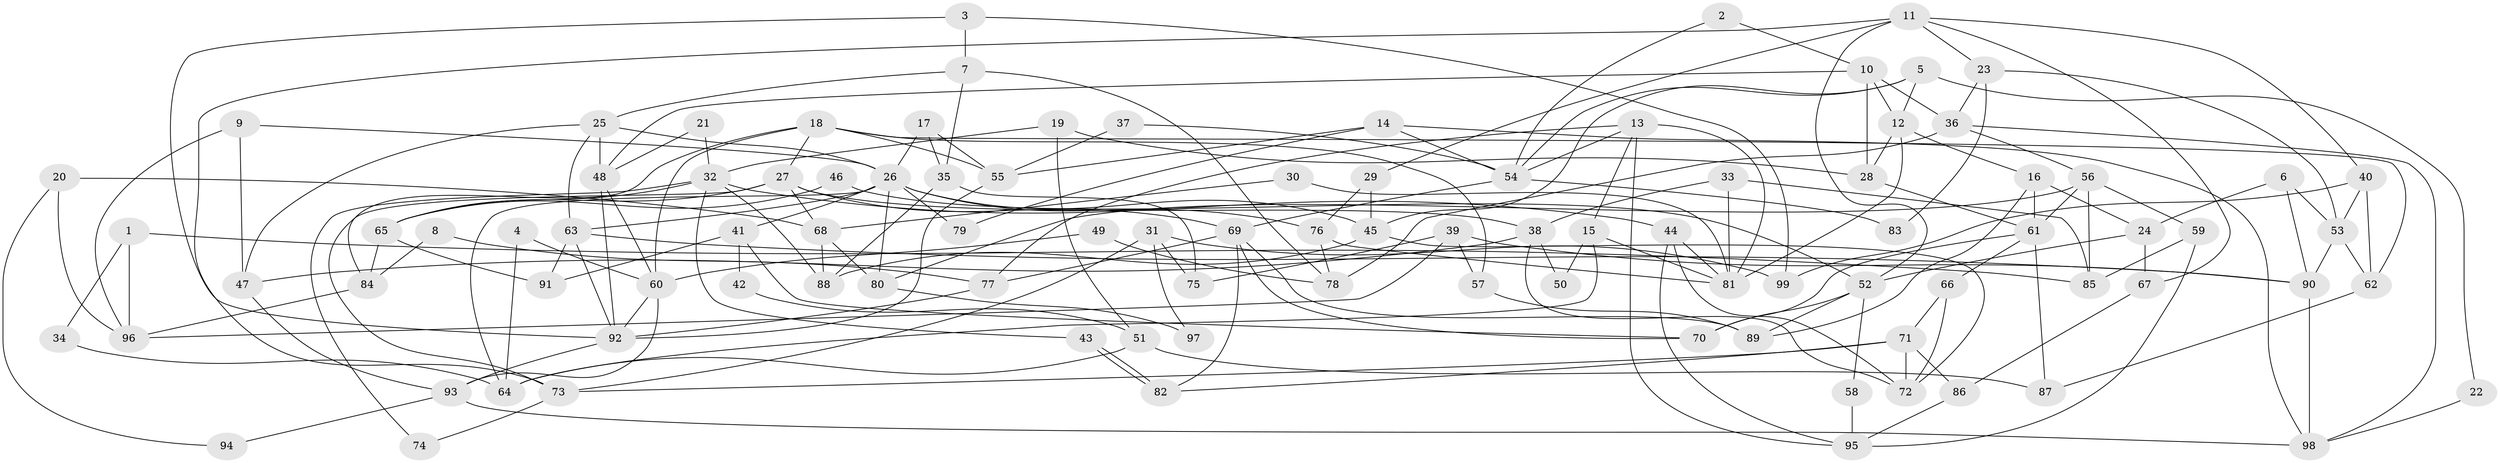 // coarse degree distribution, {3: 0.1282051282051282, 8: 0.05128205128205128, 5: 0.20512820512820512, 6: 0.10256410256410256, 10: 0.02564102564102564, 4: 0.23076923076923078, 19: 0.02564102564102564, 11: 0.02564102564102564, 9: 0.02564102564102564, 7: 0.05128205128205128, 14: 0.02564102564102564, 12: 0.02564102564102564, 2: 0.05128205128205128, 20: 0.02564102564102564}
// Generated by graph-tools (version 1.1) at 2025/18/03/04/25 18:18:55]
// undirected, 99 vertices, 198 edges
graph export_dot {
graph [start="1"]
  node [color=gray90,style=filled];
  1;
  2;
  3;
  4;
  5;
  6;
  7;
  8;
  9;
  10;
  11;
  12;
  13;
  14;
  15;
  16;
  17;
  18;
  19;
  20;
  21;
  22;
  23;
  24;
  25;
  26;
  27;
  28;
  29;
  30;
  31;
  32;
  33;
  34;
  35;
  36;
  37;
  38;
  39;
  40;
  41;
  42;
  43;
  44;
  45;
  46;
  47;
  48;
  49;
  50;
  51;
  52;
  53;
  54;
  55;
  56;
  57;
  58;
  59;
  60;
  61;
  62;
  63;
  64;
  65;
  66;
  67;
  68;
  69;
  70;
  71;
  72;
  73;
  74;
  75;
  76;
  77;
  78;
  79;
  80;
  81;
  82;
  83;
  84;
  85;
  86;
  87;
  88;
  89;
  90;
  91;
  92;
  93;
  94;
  95;
  96;
  97;
  98;
  99;
  1 -- 96;
  1 -- 85;
  1 -- 34;
  2 -- 54;
  2 -- 10;
  3 -- 92;
  3 -- 7;
  3 -- 99;
  4 -- 64;
  4 -- 60;
  5 -- 45;
  5 -- 12;
  5 -- 22;
  5 -- 54;
  6 -- 90;
  6 -- 53;
  6 -- 24;
  7 -- 25;
  7 -- 78;
  7 -- 35;
  8 -- 84;
  8 -- 77;
  9 -- 47;
  9 -- 96;
  9 -- 26;
  10 -- 48;
  10 -- 12;
  10 -- 28;
  10 -- 36;
  11 -- 52;
  11 -- 29;
  11 -- 23;
  11 -- 40;
  11 -- 67;
  11 -- 73;
  12 -- 16;
  12 -- 28;
  12 -- 81;
  13 -- 77;
  13 -- 95;
  13 -- 15;
  13 -- 54;
  13 -- 81;
  14 -- 55;
  14 -- 54;
  14 -- 79;
  14 -- 98;
  15 -- 81;
  15 -- 50;
  15 -- 64;
  16 -- 89;
  16 -- 61;
  16 -- 24;
  17 -- 26;
  17 -- 35;
  17 -- 55;
  18 -- 55;
  18 -- 27;
  18 -- 57;
  18 -- 60;
  18 -- 62;
  18 -- 84;
  19 -- 28;
  19 -- 51;
  19 -- 32;
  20 -- 68;
  20 -- 96;
  20 -- 94;
  21 -- 32;
  21 -- 48;
  22 -- 98;
  23 -- 53;
  23 -- 36;
  23 -- 83;
  24 -- 52;
  24 -- 67;
  25 -- 26;
  25 -- 48;
  25 -- 47;
  25 -- 63;
  26 -- 63;
  26 -- 41;
  26 -- 45;
  26 -- 64;
  26 -- 76;
  26 -- 79;
  26 -- 80;
  27 -- 69;
  27 -- 65;
  27 -- 38;
  27 -- 68;
  27 -- 73;
  28 -- 61;
  29 -- 76;
  29 -- 45;
  30 -- 81;
  30 -- 68;
  31 -- 73;
  31 -- 99;
  31 -- 75;
  31 -- 97;
  32 -- 44;
  32 -- 43;
  32 -- 65;
  32 -- 74;
  32 -- 88;
  33 -- 81;
  33 -- 38;
  33 -- 85;
  34 -- 64;
  35 -- 88;
  35 -- 75;
  36 -- 56;
  36 -- 78;
  36 -- 98;
  37 -- 55;
  37 -- 54;
  38 -- 47;
  38 -- 50;
  38 -- 72;
  39 -- 75;
  39 -- 57;
  39 -- 90;
  39 -- 96;
  40 -- 62;
  40 -- 53;
  40 -- 99;
  41 -- 70;
  41 -- 42;
  41 -- 91;
  42 -- 51;
  43 -- 82;
  43 -- 82;
  44 -- 81;
  44 -- 95;
  44 -- 72;
  45 -- 72;
  45 -- 88;
  46 -- 65;
  46 -- 52;
  47 -- 93;
  48 -- 92;
  48 -- 60;
  49 -- 78;
  49 -- 60;
  51 -- 64;
  51 -- 87;
  52 -- 70;
  52 -- 58;
  52 -- 89;
  53 -- 90;
  53 -- 62;
  54 -- 69;
  54 -- 83;
  55 -- 92;
  56 -- 80;
  56 -- 59;
  56 -- 61;
  56 -- 85;
  57 -- 89;
  58 -- 95;
  59 -- 85;
  59 -- 95;
  60 -- 92;
  60 -- 93;
  61 -- 66;
  61 -- 70;
  61 -- 87;
  62 -- 87;
  63 -- 90;
  63 -- 91;
  63 -- 92;
  65 -- 91;
  65 -- 84;
  66 -- 71;
  66 -- 72;
  67 -- 86;
  68 -- 88;
  68 -- 80;
  69 -- 82;
  69 -- 70;
  69 -- 77;
  69 -- 89;
  71 -- 73;
  71 -- 72;
  71 -- 82;
  71 -- 86;
  73 -- 74;
  76 -- 81;
  76 -- 78;
  77 -- 92;
  80 -- 97;
  84 -- 96;
  86 -- 95;
  90 -- 98;
  92 -- 93;
  93 -- 98;
  93 -- 94;
}
